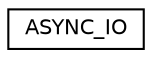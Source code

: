 digraph "Graphical Class Hierarchy"
{
  edge [fontname="Helvetica",fontsize="10",labelfontname="Helvetica",labelfontsize="10"];
  node [fontname="Helvetica",fontsize="10",shape=record];
  rankdir="LR";
  Node1 [label="ASYNC_IO",height=0.2,width=0.4,color="black", fillcolor="white", style="filled",URL="$struct_a_s_y_n_c___i_o.html"];
}

